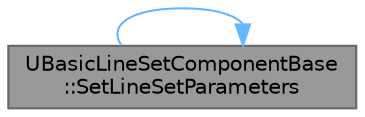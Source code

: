 digraph "UBasicLineSetComponentBase::SetLineSetParameters"
{
 // INTERACTIVE_SVG=YES
 // LATEX_PDF_SIZE
  bgcolor="transparent";
  edge [fontname=Helvetica,fontsize=10,labelfontname=Helvetica,labelfontsize=10];
  node [fontname=Helvetica,fontsize=10,shape=box,height=0.2,width=0.4];
  rankdir="LR";
  Node1 [id="Node000001",label="UBasicLineSetComponentBase\l::SetLineSetParameters",height=0.2,width=0.4,color="gray40", fillcolor="grey60", style="filled", fontcolor="black",tooltip="Set per line material parameters that are uniform for all lines."];
  Node1 -> Node1 [id="edge1_Node000001_Node000001",color="steelblue1",style="solid",tooltip=" "];
}
